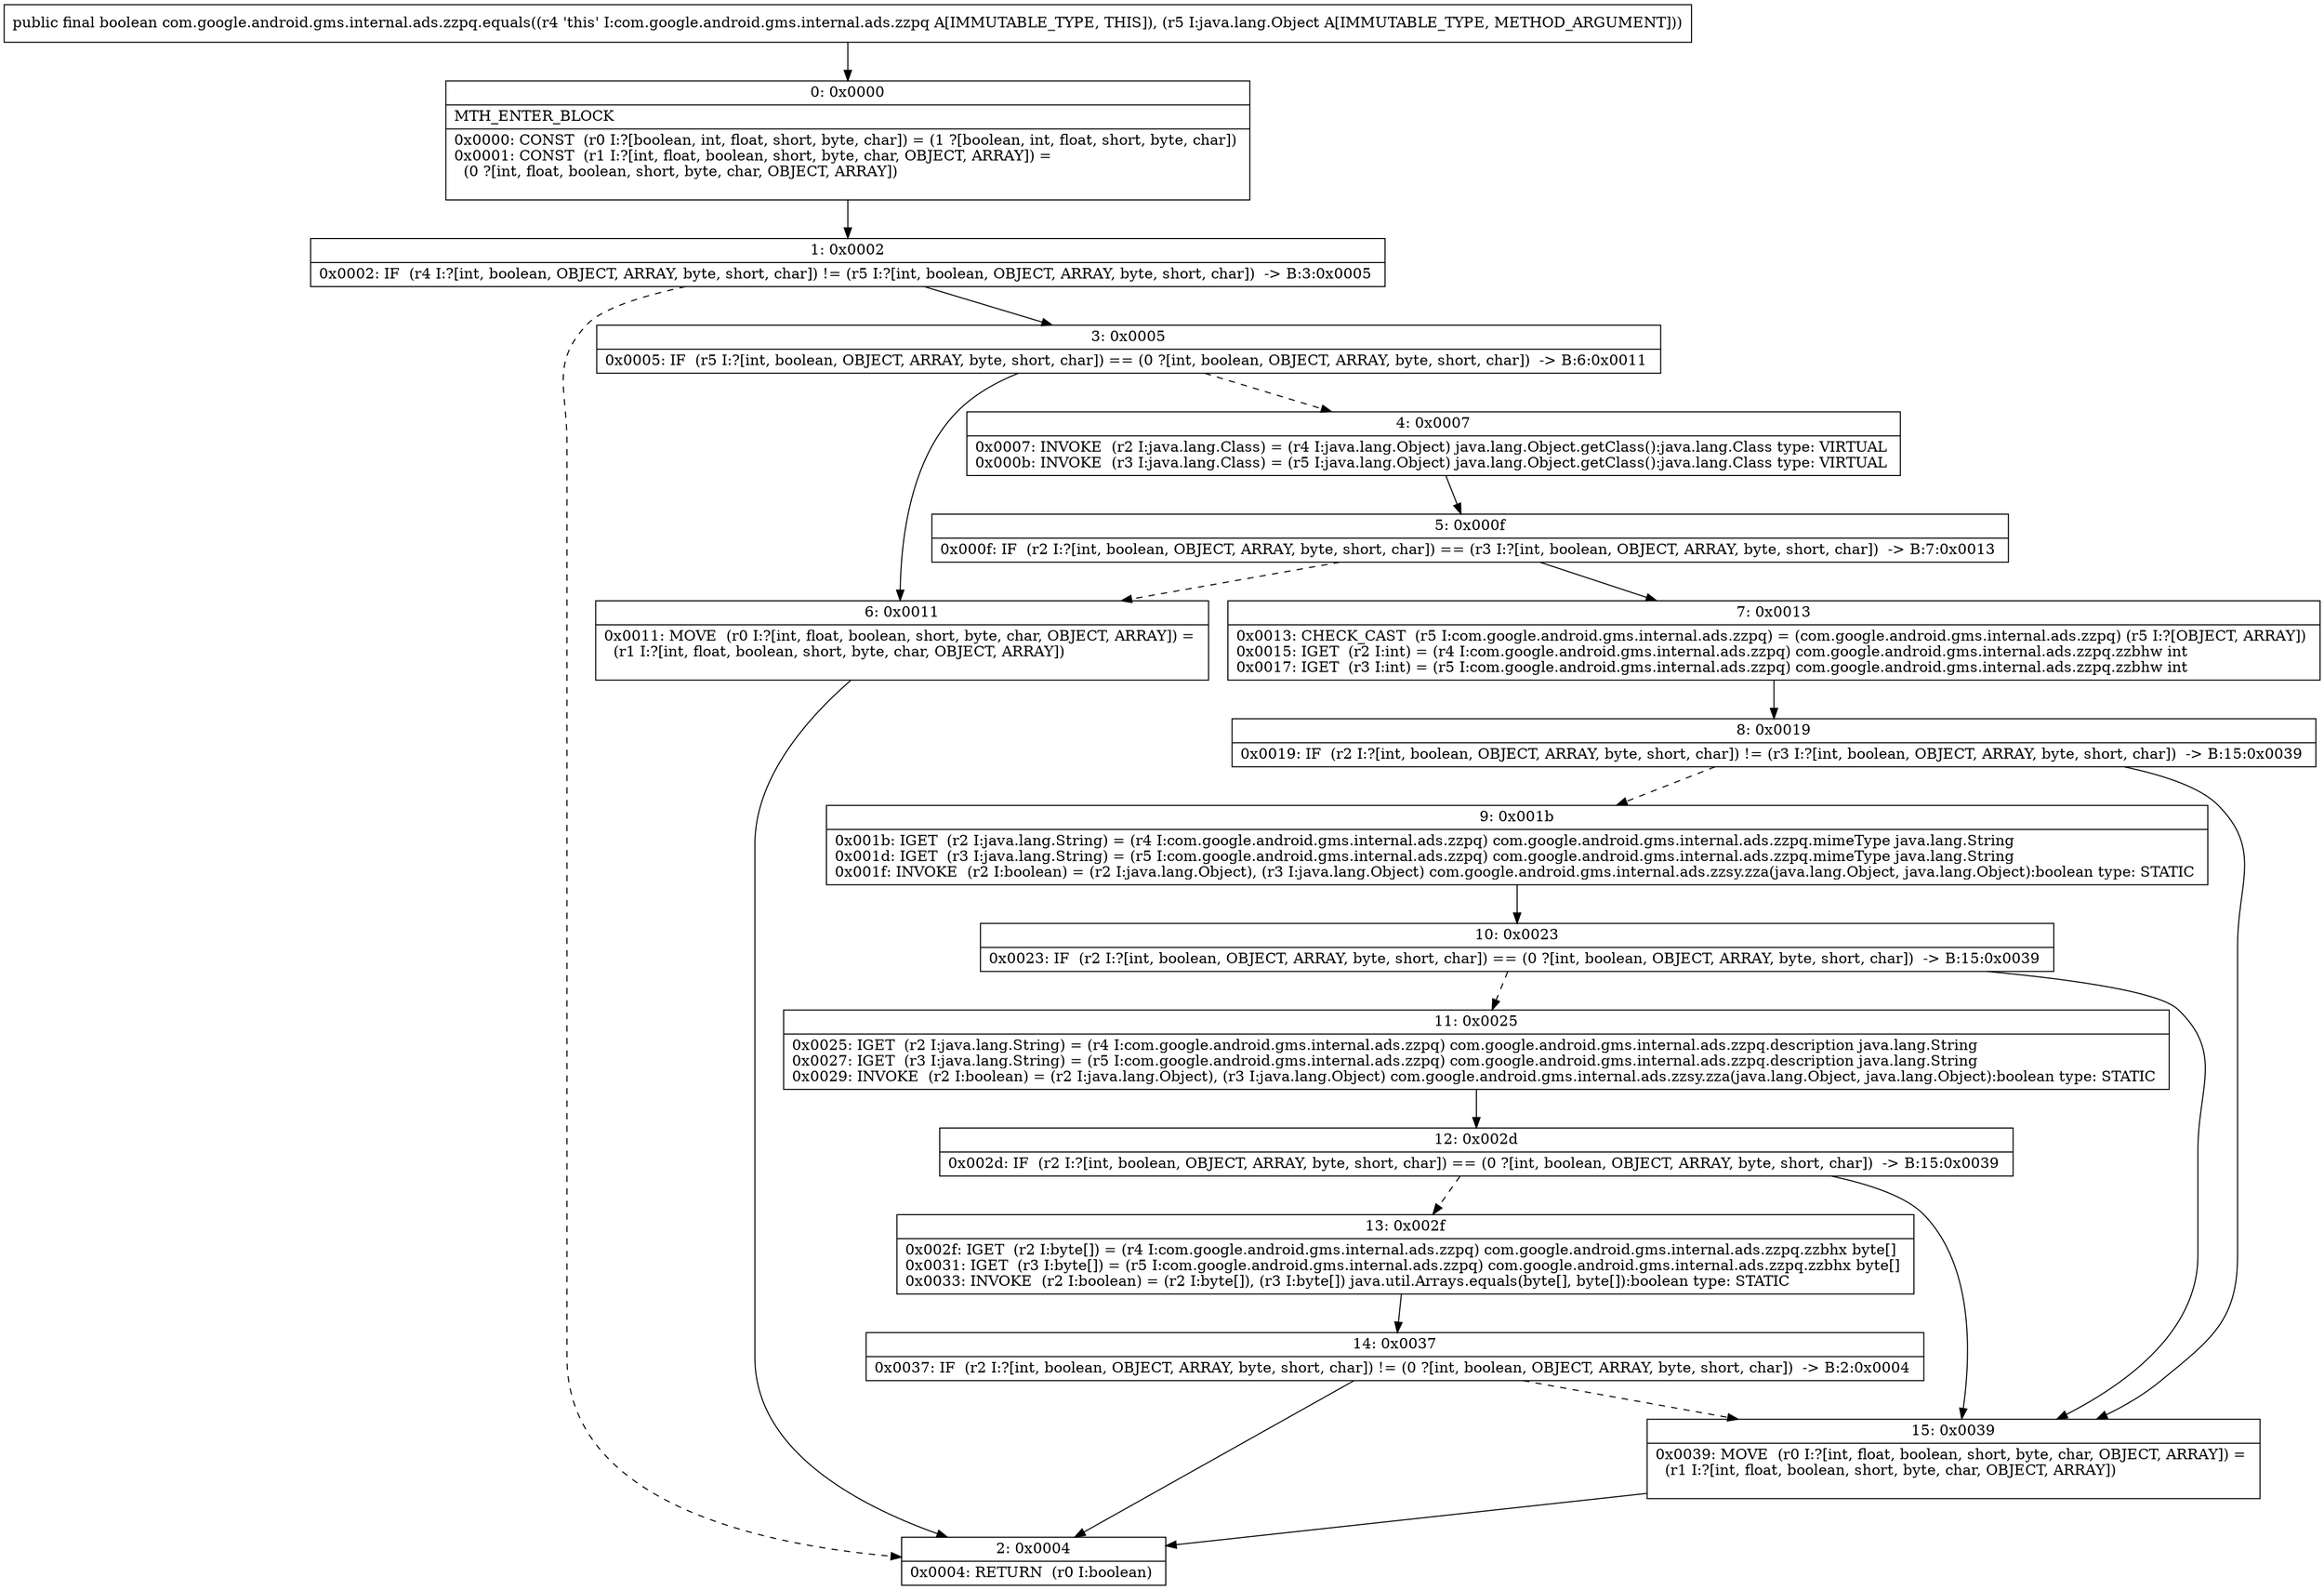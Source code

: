 digraph "CFG forcom.google.android.gms.internal.ads.zzpq.equals(Ljava\/lang\/Object;)Z" {
Node_0 [shape=record,label="{0\:\ 0x0000|MTH_ENTER_BLOCK\l|0x0000: CONST  (r0 I:?[boolean, int, float, short, byte, char]) = (1 ?[boolean, int, float, short, byte, char]) \l0x0001: CONST  (r1 I:?[int, float, boolean, short, byte, char, OBJECT, ARRAY]) = \l  (0 ?[int, float, boolean, short, byte, char, OBJECT, ARRAY])\l \l}"];
Node_1 [shape=record,label="{1\:\ 0x0002|0x0002: IF  (r4 I:?[int, boolean, OBJECT, ARRAY, byte, short, char]) != (r5 I:?[int, boolean, OBJECT, ARRAY, byte, short, char])  \-\> B:3:0x0005 \l}"];
Node_2 [shape=record,label="{2\:\ 0x0004|0x0004: RETURN  (r0 I:boolean) \l}"];
Node_3 [shape=record,label="{3\:\ 0x0005|0x0005: IF  (r5 I:?[int, boolean, OBJECT, ARRAY, byte, short, char]) == (0 ?[int, boolean, OBJECT, ARRAY, byte, short, char])  \-\> B:6:0x0011 \l}"];
Node_4 [shape=record,label="{4\:\ 0x0007|0x0007: INVOKE  (r2 I:java.lang.Class) = (r4 I:java.lang.Object) java.lang.Object.getClass():java.lang.Class type: VIRTUAL \l0x000b: INVOKE  (r3 I:java.lang.Class) = (r5 I:java.lang.Object) java.lang.Object.getClass():java.lang.Class type: VIRTUAL \l}"];
Node_5 [shape=record,label="{5\:\ 0x000f|0x000f: IF  (r2 I:?[int, boolean, OBJECT, ARRAY, byte, short, char]) == (r3 I:?[int, boolean, OBJECT, ARRAY, byte, short, char])  \-\> B:7:0x0013 \l}"];
Node_6 [shape=record,label="{6\:\ 0x0011|0x0011: MOVE  (r0 I:?[int, float, boolean, short, byte, char, OBJECT, ARRAY]) = \l  (r1 I:?[int, float, boolean, short, byte, char, OBJECT, ARRAY])\l \l}"];
Node_7 [shape=record,label="{7\:\ 0x0013|0x0013: CHECK_CAST  (r5 I:com.google.android.gms.internal.ads.zzpq) = (com.google.android.gms.internal.ads.zzpq) (r5 I:?[OBJECT, ARRAY]) \l0x0015: IGET  (r2 I:int) = (r4 I:com.google.android.gms.internal.ads.zzpq) com.google.android.gms.internal.ads.zzpq.zzbhw int \l0x0017: IGET  (r3 I:int) = (r5 I:com.google.android.gms.internal.ads.zzpq) com.google.android.gms.internal.ads.zzpq.zzbhw int \l}"];
Node_8 [shape=record,label="{8\:\ 0x0019|0x0019: IF  (r2 I:?[int, boolean, OBJECT, ARRAY, byte, short, char]) != (r3 I:?[int, boolean, OBJECT, ARRAY, byte, short, char])  \-\> B:15:0x0039 \l}"];
Node_9 [shape=record,label="{9\:\ 0x001b|0x001b: IGET  (r2 I:java.lang.String) = (r4 I:com.google.android.gms.internal.ads.zzpq) com.google.android.gms.internal.ads.zzpq.mimeType java.lang.String \l0x001d: IGET  (r3 I:java.lang.String) = (r5 I:com.google.android.gms.internal.ads.zzpq) com.google.android.gms.internal.ads.zzpq.mimeType java.lang.String \l0x001f: INVOKE  (r2 I:boolean) = (r2 I:java.lang.Object), (r3 I:java.lang.Object) com.google.android.gms.internal.ads.zzsy.zza(java.lang.Object, java.lang.Object):boolean type: STATIC \l}"];
Node_10 [shape=record,label="{10\:\ 0x0023|0x0023: IF  (r2 I:?[int, boolean, OBJECT, ARRAY, byte, short, char]) == (0 ?[int, boolean, OBJECT, ARRAY, byte, short, char])  \-\> B:15:0x0039 \l}"];
Node_11 [shape=record,label="{11\:\ 0x0025|0x0025: IGET  (r2 I:java.lang.String) = (r4 I:com.google.android.gms.internal.ads.zzpq) com.google.android.gms.internal.ads.zzpq.description java.lang.String \l0x0027: IGET  (r3 I:java.lang.String) = (r5 I:com.google.android.gms.internal.ads.zzpq) com.google.android.gms.internal.ads.zzpq.description java.lang.String \l0x0029: INVOKE  (r2 I:boolean) = (r2 I:java.lang.Object), (r3 I:java.lang.Object) com.google.android.gms.internal.ads.zzsy.zza(java.lang.Object, java.lang.Object):boolean type: STATIC \l}"];
Node_12 [shape=record,label="{12\:\ 0x002d|0x002d: IF  (r2 I:?[int, boolean, OBJECT, ARRAY, byte, short, char]) == (0 ?[int, boolean, OBJECT, ARRAY, byte, short, char])  \-\> B:15:0x0039 \l}"];
Node_13 [shape=record,label="{13\:\ 0x002f|0x002f: IGET  (r2 I:byte[]) = (r4 I:com.google.android.gms.internal.ads.zzpq) com.google.android.gms.internal.ads.zzpq.zzbhx byte[] \l0x0031: IGET  (r3 I:byte[]) = (r5 I:com.google.android.gms.internal.ads.zzpq) com.google.android.gms.internal.ads.zzpq.zzbhx byte[] \l0x0033: INVOKE  (r2 I:boolean) = (r2 I:byte[]), (r3 I:byte[]) java.util.Arrays.equals(byte[], byte[]):boolean type: STATIC \l}"];
Node_14 [shape=record,label="{14\:\ 0x0037|0x0037: IF  (r2 I:?[int, boolean, OBJECT, ARRAY, byte, short, char]) != (0 ?[int, boolean, OBJECT, ARRAY, byte, short, char])  \-\> B:2:0x0004 \l}"];
Node_15 [shape=record,label="{15\:\ 0x0039|0x0039: MOVE  (r0 I:?[int, float, boolean, short, byte, char, OBJECT, ARRAY]) = \l  (r1 I:?[int, float, boolean, short, byte, char, OBJECT, ARRAY])\l \l}"];
MethodNode[shape=record,label="{public final boolean com.google.android.gms.internal.ads.zzpq.equals((r4 'this' I:com.google.android.gms.internal.ads.zzpq A[IMMUTABLE_TYPE, THIS]), (r5 I:java.lang.Object A[IMMUTABLE_TYPE, METHOD_ARGUMENT])) }"];
MethodNode -> Node_0;
Node_0 -> Node_1;
Node_1 -> Node_2[style=dashed];
Node_1 -> Node_3;
Node_3 -> Node_4[style=dashed];
Node_3 -> Node_6;
Node_4 -> Node_5;
Node_5 -> Node_6[style=dashed];
Node_5 -> Node_7;
Node_6 -> Node_2;
Node_7 -> Node_8;
Node_8 -> Node_9[style=dashed];
Node_8 -> Node_15;
Node_9 -> Node_10;
Node_10 -> Node_11[style=dashed];
Node_10 -> Node_15;
Node_11 -> Node_12;
Node_12 -> Node_13[style=dashed];
Node_12 -> Node_15;
Node_13 -> Node_14;
Node_14 -> Node_2;
Node_14 -> Node_15[style=dashed];
Node_15 -> Node_2;
}

